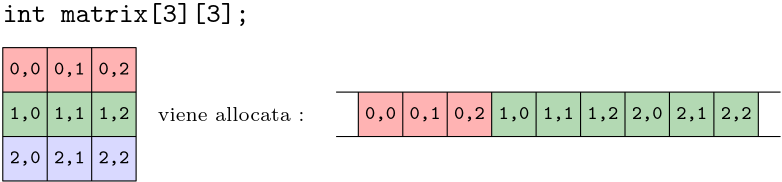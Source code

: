 <?xml version="1.0"?>
<!DOCTYPE ipe SYSTEM "ipe.dtd">
<ipe version="70218" creator="Ipe 7.2.28">
<info created="D:20241023173107" modified="D:20241023173107"/>
<ipestyle name="basic">
<symbol name="arrow/arc(spx)">
<path stroke="sym-stroke" fill="sym-stroke" pen="sym-pen">
0 0 m
-1 0.333 l
-1 -0.333 l
h
</path>
</symbol>
<symbol name="arrow/farc(spx)">
<path stroke="sym-stroke" fill="white" pen="sym-pen">
0 0 m
-1 0.333 l
-1 -0.333 l
h
</path>
</symbol>
<symbol name="arrow/ptarc(spx)">
<path stroke="sym-stroke" fill="sym-stroke" pen="sym-pen">
0 0 m
-1 0.333 l
-0.8 0 l
-1 -0.333 l
h
</path>
</symbol>
<symbol name="arrow/fptarc(spx)">
<path stroke="sym-stroke" fill="white" pen="sym-pen">
0 0 m
-1 0.333 l
-0.8 0 l
-1 -0.333 l
h
</path>
</symbol>
<symbol name="mark/circle(sx)" transformations="translations">
<path fill="sym-stroke">
0.6 0 0 0.6 0 0 e
0.4 0 0 0.4 0 0 e
</path>
</symbol>
<symbol name="mark/disk(sx)" transformations="translations">
<path fill="sym-stroke">
0.6 0 0 0.6 0 0 e
</path>
</symbol>
<symbol name="mark/fdisk(sfx)" transformations="translations">
<group>
<path fill="sym-fill">
0.5 0 0 0.5 0 0 e
</path>
<path fill="sym-stroke" fillrule="eofill">
0.6 0 0 0.6 0 0 e
0.4 0 0 0.4 0 0 e
</path>
</group>
</symbol>
<symbol name="mark/box(sx)" transformations="translations">
<path fill="sym-stroke" fillrule="eofill">
-0.6 -0.6 m
0.6 -0.6 l
0.6 0.6 l
-0.6 0.6 l
h
-0.4 -0.4 m
0.4 -0.4 l
0.4 0.4 l
-0.4 0.4 l
h
</path>
</symbol>
<symbol name="mark/square(sx)" transformations="translations">
<path fill="sym-stroke">
-0.6 -0.6 m
0.6 -0.6 l
0.6 0.6 l
-0.6 0.6 l
h
</path>
</symbol>
<symbol name="mark/fsquare(sfx)" transformations="translations">
<group>
<path fill="sym-fill">
-0.5 -0.5 m
0.5 -0.5 l
0.5 0.5 l
-0.5 0.5 l
h
</path>
<path fill="sym-stroke" fillrule="eofill">
-0.6 -0.6 m
0.6 -0.6 l
0.6 0.6 l
-0.6 0.6 l
h
-0.4 -0.4 m
0.4 -0.4 l
0.4 0.4 l
-0.4 0.4 l
h
</path>
</group>
</symbol>
<symbol name="mark/cross(sx)" transformations="translations">
<group>
<path fill="sym-stroke">
-0.43 -0.57 m
0.57 0.43 l
0.43 0.57 l
-0.57 -0.43 l
h
</path>
<path fill="sym-stroke">
-0.43 0.57 m
0.57 -0.43 l
0.43 -0.57 l
-0.57 0.43 l
h
</path>
</group>
</symbol>
<symbol name="arrow/fnormal(spx)">
<path stroke="sym-stroke" fill="white" pen="sym-pen">
0 0 m
-1 0.333 l
-1 -0.333 l
h
</path>
</symbol>
<symbol name="arrow/pointed(spx)">
<path stroke="sym-stroke" fill="sym-stroke" pen="sym-pen">
0 0 m
-1 0.333 l
-0.8 0 l
-1 -0.333 l
h
</path>
</symbol>
<symbol name="arrow/fpointed(spx)">
<path stroke="sym-stroke" fill="white" pen="sym-pen">
0 0 m
-1 0.333 l
-0.8 0 l
-1 -0.333 l
h
</path>
</symbol>
<symbol name="arrow/linear(spx)">
<path stroke="sym-stroke" pen="sym-pen">
-1 0.333 m
0 0 l
-1 -0.333 l
</path>
</symbol>
<symbol name="arrow/fdouble(spx)">
<path stroke="sym-stroke" fill="white" pen="sym-pen">
0 0 m
-1 0.333 l
-1 -0.333 l
h
-1 0 m
-2 0.333 l
-2 -0.333 l
h
</path>
</symbol>
<symbol name="arrow/double(spx)">
<path stroke="sym-stroke" fill="sym-stroke" pen="sym-pen">
0 0 m
-1 0.333 l
-1 -0.333 l
h
-1 0 m
-2 0.333 l
-2 -0.333 l
h
</path>
</symbol>
<symbol name="arrow/mid-normal(spx)">
<path stroke="sym-stroke" fill="sym-stroke" pen="sym-pen">
0.5 0 m
-0.5 0.333 l
-0.5 -0.333 l
h
</path>
</symbol>
<symbol name="arrow/mid-fnormal(spx)">
<path stroke="sym-stroke" fill="white" pen="sym-pen">
0.5 0 m
-0.5 0.333 l
-0.5 -0.333 l
h
</path>
</symbol>
<symbol name="arrow/mid-pointed(spx)">
<path stroke="sym-stroke" fill="sym-stroke" pen="sym-pen">
0.5 0 m
-0.5 0.333 l
-0.3 0 l
-0.5 -0.333 l
h
</path>
</symbol>
<symbol name="arrow/mid-fpointed(spx)">
<path stroke="sym-stroke" fill="white" pen="sym-pen">
0.5 0 m
-0.5 0.333 l
-0.3 0 l
-0.5 -0.333 l
h
</path>
</symbol>
<symbol name="arrow/mid-double(spx)">
<path stroke="sym-stroke" fill="sym-stroke" pen="sym-pen">
1 0 m
0 0.333 l
0 -0.333 l
h
0 0 m
-1 0.333 l
-1 -0.333 l
h
</path>
</symbol>
<symbol name="arrow/mid-fdouble(spx)">
<path stroke="sym-stroke" fill="white" pen="sym-pen">
1 0 m
0 0.333 l
0 -0.333 l
h
0 0 m
-1 0.333 l
-1 -0.333 l
h
</path>
</symbol>
<anglesize name="22.5 deg" value="22.5"/>
<anglesize name="30 deg" value="30"/>
<anglesize name="45 deg" value="45"/>
<anglesize name="60 deg" value="60"/>
<anglesize name="90 deg" value="90"/>
<arrowsize name="large" value="10"/>
<arrowsize name="small" value="5"/>
<arrowsize name="tiny" value="3"/>
<color name="blue" value="0 0 1"/>
<color name="brown" value="0.647 0.165 0.165"/>
<color name="darkblue" value="0 0 0.545"/>
<color name="darkcyan" value="0 0.545 0.545"/>
<color name="darkgray" value="0.663"/>
<color name="darkgreen" value="0 0.392 0"/>
<color name="darkmagenta" value="0.545 0 0.545"/>
<color name="darkorange" value="1 0.549 0"/>
<color name="darkred" value="0.545 0 0"/>
<color name="gold" value="1 0.843 0"/>
<color name="gray" value="0.745"/>
<color name="green" value="0 1 0"/>
<color name="lightblue" value="0.678 0.847 0.902"/>
<color name="lightcyan" value="0.878 1 1"/>
<color name="lightgray" value="0.827"/>
<color name="lightgreen" value="0.565 0.933 0.565"/>
<color name="lightyellow" value="1 1 0.878"/>
<color name="navy" value="0 0 0.502"/>
<color name="orange" value="1 0.647 0"/>
<color name="pink" value="1 0.753 0.796"/>
<color name="purple" value="0.627 0.125 0.941"/>
<color name="red" value="1 0 0"/>
<color name="seagreen" value="0.18 0.545 0.341"/>
<color name="turquoise" value="0.251 0.878 0.816"/>
<color name="violet" value="0.933 0.51 0.933"/>
<color name="yellow" value="1 1 0"/>
<dashstyle name="dash dot dotted" value="[4 2 1 2 1 2] 0"/>
<dashstyle name="dash dotted" value="[4 2 1 2] 0"/>
<dashstyle name="dashed" value="[4] 0"/>
<dashstyle name="dotted" value="[1 3] 0"/>
<gridsize name="10 pts (~3.5 mm)" value="10"/>
<gridsize name="14 pts (~5 mm)" value="14"/>
<gridsize name="16 pts (~6 mm)" value="16"/>
<gridsize name="20 pts (~7 mm)" value="20"/>
<gridsize name="28 pts (~10 mm)" value="28"/>
<gridsize name="32 pts (~12 mm)" value="32"/>
<gridsize name="4 pts" value="4"/>
<gridsize name="56 pts (~20 mm)" value="56"/>
<gridsize name="8 pts (~3 mm)" value="8"/>
<opacity name="10%" value="0.1"/>
<opacity name="30%" value="0.3"/>
<opacity name="50%" value="0.5"/>
<opacity name="75%" value="0.75"/>
<pen name="fat" value="1.2"/>
<pen name="heavier" value="0.8"/>
<pen name="ultrafat" value="2"/>
<symbolsize name="large" value="5"/>
<symbolsize name="small" value="2"/>
<symbolsize name="tiny" value="1.1"/>
<textsize name="Huge" value="\Huge"/>
<textsize name="LARGE" value="\LARGE"/>
<textsize name="Large" value="\Large"/>
<textsize name="footnote" value="\footnotesize"/>
<textsize name="huge" value="\huge"/>
<textsize name="large" value="\large"/>
<textsize name="script" value="\scriptsize"/>
<textsize name="small" value="\small"/>
<textsize name="tiny" value="\tiny"/>
<textstyle name="center" begin="\begin{center}" end="\end{center}"/>
<textstyle name="item" begin="\begin{itemize}\item{}" end="\end{itemize}"/>
<textstyle name="itemize" begin="\begin{itemize}" end="\end{itemize}"/>
<tiling name="falling" angle="-60" step="4" width="1"/>
<tiling name="rising" angle="30" step="4" width="1"/>
</ipestyle>
<page>
<layer name="alpha"/>
<view layers="alpha" active="alpha"/>
<path layer="alpha" fill="1 0 0" opacity="30%" stroke-opacity="opaque">
192 768 m
192 752 l
240 752 l
240 768 l
h
</path>
<path fill="1 0 0" opacity="30%" stroke-opacity="opaque">
320 752 m
320 736 l
368 736 l
368 752 l
h
</path>
<path fill="0.502 0.502 1" opacity="30%" stroke-opacity="opaque">
192 736 m
192 720 l
240 720 l
240 736 l
h
</path>
<path fill="0 0.502 0" opacity="30%" stroke-opacity="opaque">
416 752 m
416 736 l
464 736 l
464 752 l
h
</path>
<path fill="0 0.502 0" opacity="30%" stroke-opacity="opaque">
192 752 m
192 736 l
240 736 l
240 752 l
h
</path>
<path fill="0 0.502 0" opacity="30%" stroke-opacity="opaque">
368 752 m
368 736 l
416 736 l
416 752 l
h
</path>
<text matrix="1 0 0 1 -60 32" transformations="translations" pos="252 748" stroke="0" type="label" width="88.916" height="6.922" depth="1.38" valign="center">\texttt{int matrix[3][3];}</text>
<path stroke="0">
192 768 m
192 720 l
240 720 l
240 768 l
h
</path>
<path stroke="0">
208 768 m
208 720 l
</path>
<path stroke="0">
224 768 m
224 720 l
</path>
<path stroke="0">
192 736 m
240 736 l
</path>
<path stroke="0">
240 752 m
192 752 l
</path>
<text matrix="1 0 0 1 -52 12" transformations="translations" pos="252 748" stroke="0" type="label" width="11.115" height="4.27" depth="0.96" halign="center" valign="center" size="script">\texttt{0,0}</text>
<text matrix="1 0 0 1 -36 12" transformations="translations" pos="252 748" stroke="0" type="label" width="11.115" height="4.27" depth="0.96" halign="center" valign="center" size="script">\texttt{0,1}</text>
<text matrix="1 0 0 1 -20 12" transformations="translations" pos="252 748" stroke="0" type="label" width="11.115" height="4.27" depth="0.96" halign="center" valign="center" size="script">\texttt{0,2}</text>
<text matrix="1 0 0 1 -52 -4" transformations="translations" pos="252 748" stroke="0" type="label" width="11.115" height="4.27" depth="0.96" halign="center" valign="center" size="script">\texttt{1,0}</text>
<text matrix="1 0 0 1 -36 -4" transformations="translations" pos="252 748" stroke="0" type="label" width="11.115" height="4.27" depth="0.96" halign="center" valign="center" size="script">\texttt{1,1}</text>
<text matrix="1 0 0 1 -20 -4" transformations="translations" pos="252 748" stroke="0" type="label" width="11.115" height="4.27" depth="0.96" halign="center" valign="center" size="script">\texttt{1,2}</text>
<text matrix="1 0 0 1 -52 -20" transformations="translations" pos="252 748" stroke="0" type="label" width="11.115" height="4.27" depth="0.96" halign="center" valign="center" size="script">\texttt{2,0}</text>
<text matrix="1 0 0 1 -36 -20" transformations="translations" pos="252 748" stroke="0" type="label" width="11.115" height="4.27" depth="0.96" halign="center" valign="center" size="script">\texttt{2,1}</text>
<text matrix="1 0 0 1 -20 -20" transformations="translations" pos="252 748" stroke="0" type="label" width="11.115" height="4.27" depth="0.96" halign="center" valign="center" size="script">\texttt{2,2}</text>
<text matrix="1 0 0 1 24 -4" transformations="translations" pos="252 748" stroke="0" type="label" width="56.358" height="4.843" depth="0" halign="center" valign="center" size="script">viene allocata : </text>
<path stroke="0">
312 752 m
464 752 l
472 752 l
</path>
<path stroke="0">
472 736 m
312 736 l
</path>
<path stroke="0">
320 752 m
320 736 l
</path>
<path stroke="0">
336 752 m
336 736 l
</path>
<path matrix="1 0 0 1 32 0" stroke="0">
320 752 m
320 736 l
</path>
<path matrix="1 0 0 1 32 0" stroke="0">
336 752 m
336 736 l
</path>
<path matrix="1 0 0 1 64 0" stroke="0">
320 752 m
320 736 l
</path>
<path matrix="1 0 0 1 64 0" stroke="0">
336 752 m
336 736 l
</path>
<path matrix="1 0 0 1 96 0" stroke="0">
320 752 m
320 736 l
</path>
<path matrix="1 0 0 1 96 0" stroke="0">
336 752 m
336 736 l
</path>
<path matrix="1 0 0 1 128 0" stroke="0">
320 752 m
320 736 l
</path>
<path matrix="1 0 0 1 128 0" stroke="0">
336 752 m
336 736 l
</path>
<text matrix="1 0 0 1 76 -4" transformations="translations" pos="252 748" stroke="0" type="label" width="11.115" height="4.27" depth="0.96" halign="center" valign="center" size="script">\texttt{0,0}</text>
<text matrix="1 0 0 1 92 -4" transformations="translations" pos="252 748" stroke="0" type="label" width="11.115" height="4.27" depth="0.96" halign="center" valign="center" size="script">\texttt{0,1}</text>
<text matrix="1 0 0 1 108 -4" transformations="translations" pos="252 748" stroke="0" type="label" width="11.115" height="4.27" depth="0.96" halign="center" valign="center" size="script">\texttt{0,2}</text>
<text matrix="1 0 0 1 124 -4" transformations="translations" pos="252 748" stroke="0" type="label" width="11.115" height="4.27" depth="0.96" halign="center" valign="center" size="script">\texttt{1,0}</text>
<text matrix="1 0 0 1 140 -4" transformations="translations" pos="252 748" stroke="0" type="label" width="11.115" height="4.27" depth="0.96" halign="center" valign="center" size="script">\texttt{1,1}</text>
<text matrix="1 0 0 1 156 -4" transformations="translations" pos="252 748" stroke="0" type="label" width="11.115" height="4.27" depth="0.96" halign="center" valign="center" size="script">\texttt{1,2}</text>
<text matrix="1 0 0 1 172 -4" transformations="translations" pos="252 748" stroke="0" type="label" width="11.115" height="4.27" depth="0.96" halign="center" valign="center" size="script">\texttt{2,0}</text>
<text matrix="1 0 0 1 188 -4" transformations="translations" pos="252 748" stroke="0" type="label" width="11.115" height="4.27" depth="0.96" halign="center" valign="center" size="script">\texttt{2,1}</text>
<text matrix="1 0 0 1 204 -4" transformations="translations" pos="252 748" stroke="0" type="label" width="11.115" height="4.27" depth="0.96" halign="center" valign="center" size="script">\texttt{2,2}</text>
</page>
</ipe>
